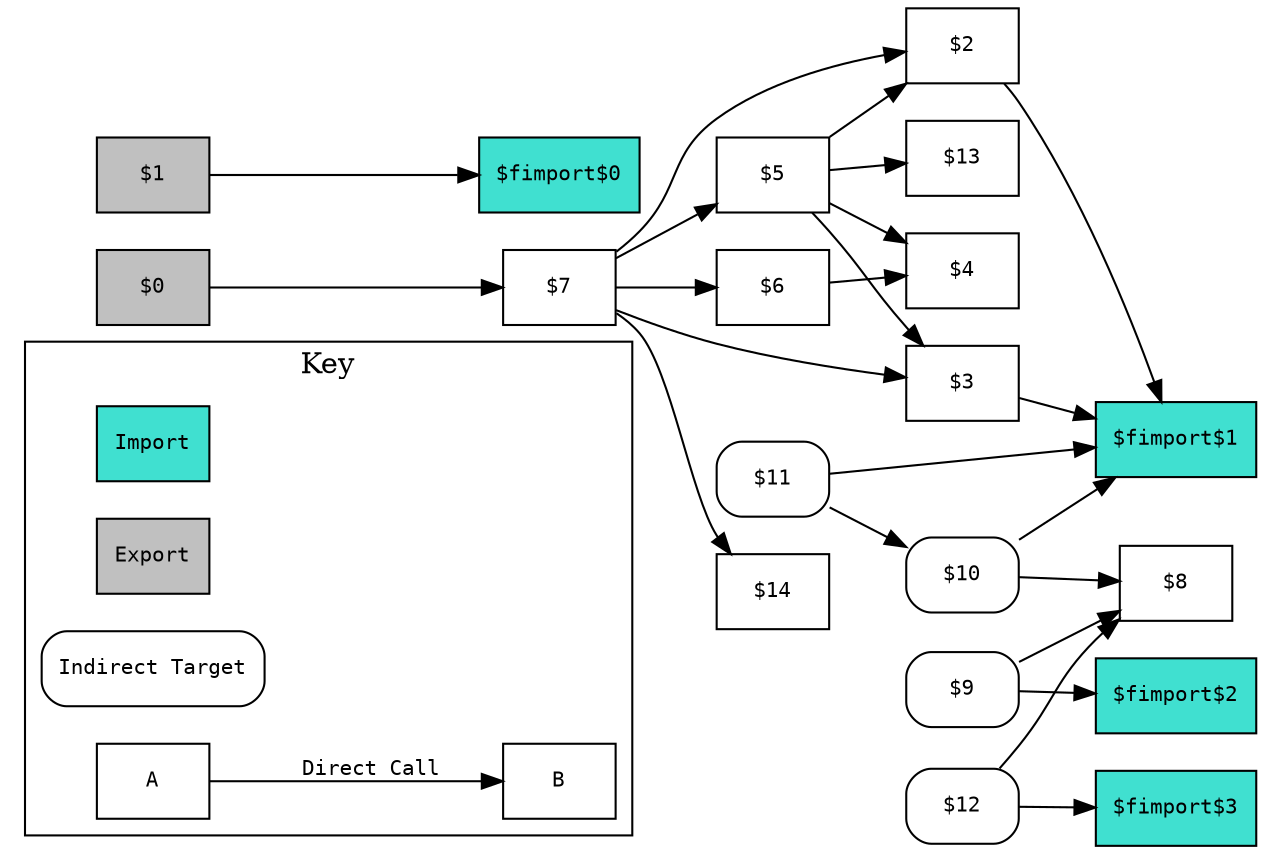 digraph call {
  rankdir = LR;
  subgraph cluster_key {
    node [shape=box, fontname=courier, fontsize=10];
    edge [fontname=courier, fontsize=10];
    label = "Key";
    "Import" [style="filled", fillcolor="turquoise"];
    "Export" [style="filled", fillcolor="gray"];
    "Indirect Target" [style="filled, rounded", fillcolor="white"];
    "A" -> "B" [style="filled, rounded", label = "Direct Call"];
  }

  node [shape=box, fontname=courier, fontsize=10];
  "$0" [style="filled", fillcolor="white"];
  "$1" [style="filled", fillcolor="white"];
  "$2" [style="filled", fillcolor="white"];
  "$3" [style="filled", fillcolor="white"];
  "$4" [style="filled", fillcolor="white"];
  "$5" [style="filled", fillcolor="white"];
  "$6" [style="filled", fillcolor="white"];
  "$7" [style="filled", fillcolor="white"];
  "$8" [style="filled", fillcolor="white"];
  "$9" [style="filled", fillcolor="white"];
  "$10" [style="filled", fillcolor="white"];
  "$11" [style="filled", fillcolor="white"];
  "$12" [style="filled", fillcolor="white"];
  "$13" [style="filled", fillcolor="white"];
  "$14" [style="filled", fillcolor="white"];
  "$fimport$0" [style="filled", fillcolor="turquoise"];
  "$fimport$1" [style="filled", fillcolor="turquoise"];
  "$fimport$2" [style="filled", fillcolor="turquoise"];
  "$fimport$3" [style="filled", fillcolor="turquoise"];
  "$0" [style="filled", fillcolor="gray"];
  "$1" [style="filled", fillcolor="gray"];
  "$0" -> "$7"; // call
  "$1" -> "$fimport$0"; // callImport
  "$2" -> "$fimport$1"; // callImport
  "$3" -> "$fimport$1"; // callImport
  "$5" -> "$2"; // call
  "$5" -> "$4"; // call
  "$5" -> "$13"; // call
  "$5" -> "$3"; // call
  "$6" -> "$4"; // call
  "$7" -> "$2"; // call
  "$7" -> "$14"; // call
  "$7" -> "$5"; // call
  "$7" -> "$6"; // call
  "$7" -> "$3"; // call
  "$9" -> "$fimport$2"; // callImport
  "$9" -> "$8"; // call
  "$10" -> "$fimport$1"; // callImport
  "$10" -> "$8"; // call
  "$11" -> "$fimport$1"; // callImport
  "$11" -> "$10"; // call
  "$12" -> "$fimport$3"; // callImport
  "$12" -> "$8"; // call
  "$10" [style="filled, rounded"];
  "$9" [style="filled, rounded"];
  "$11" [style="filled, rounded"];
  "$12" [style="filled, rounded"];
}

